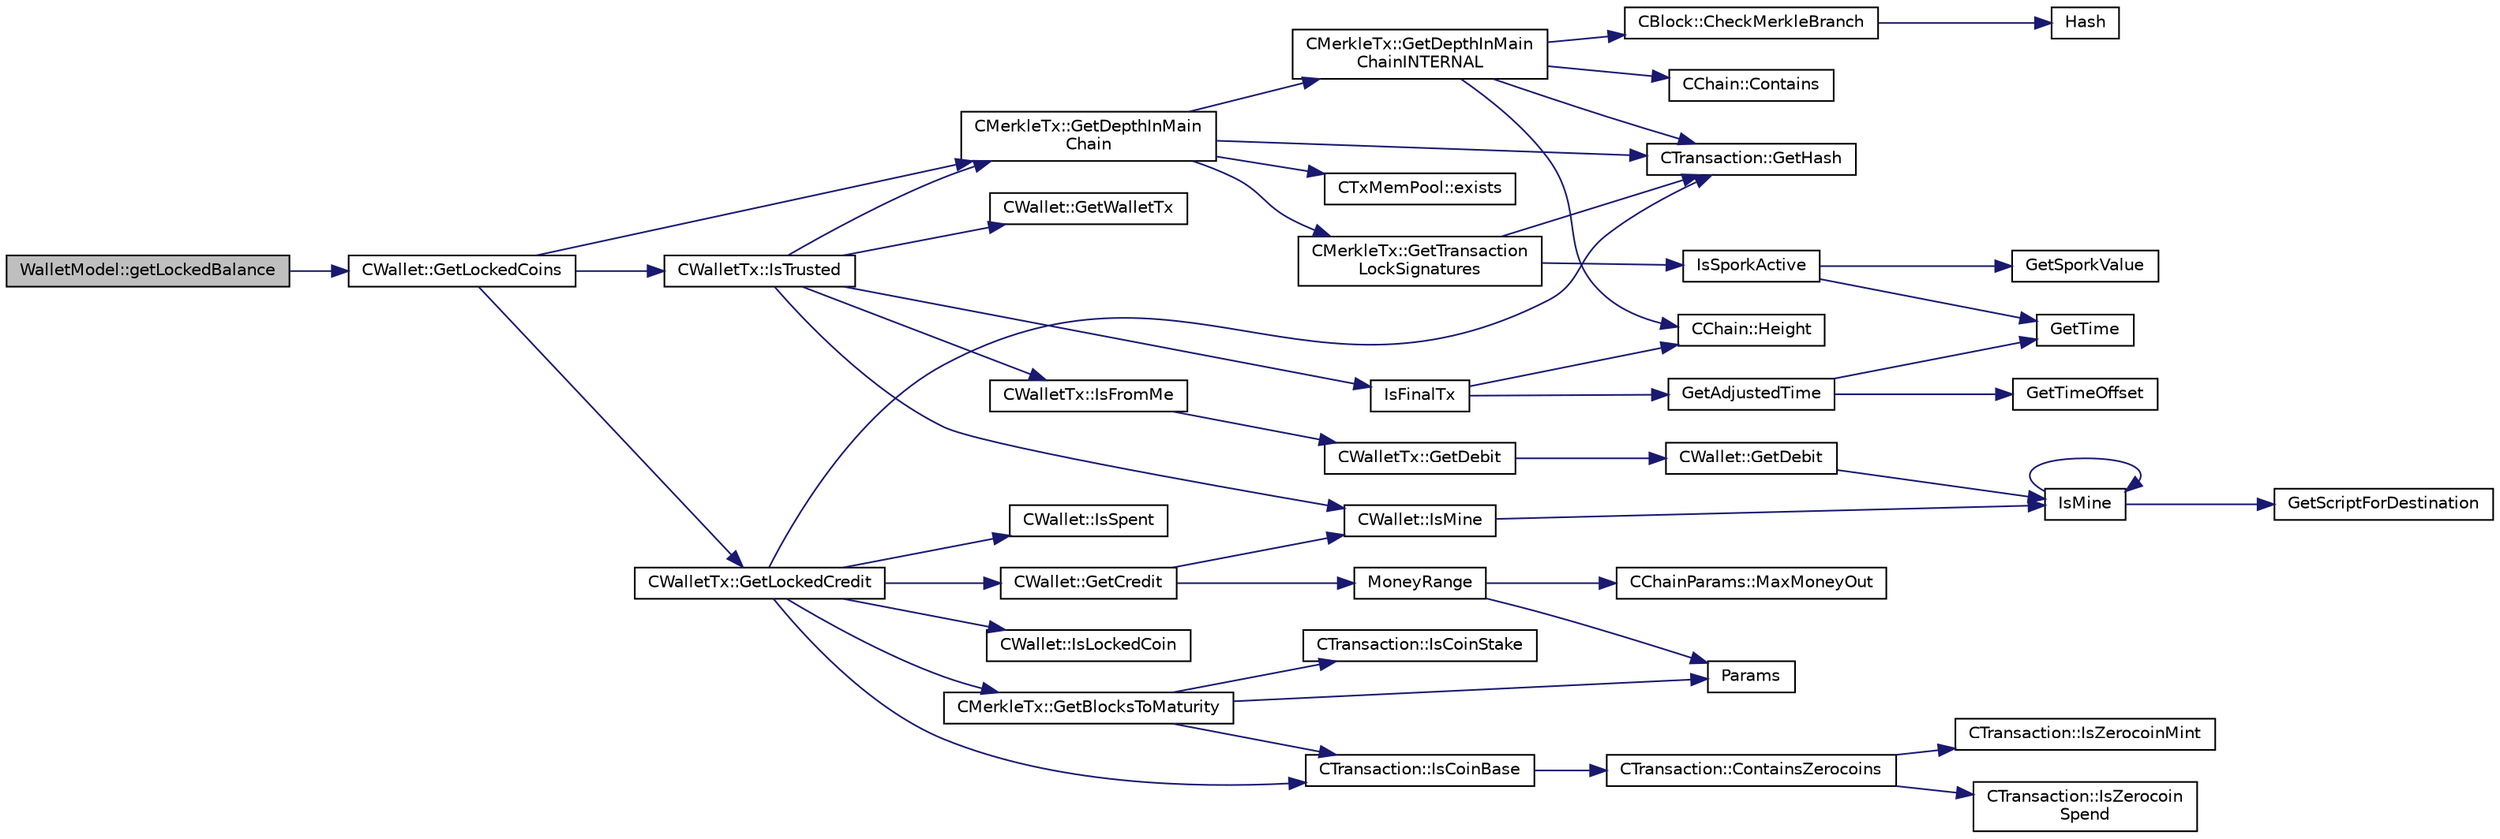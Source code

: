 digraph "WalletModel::getLockedBalance"
{
  edge [fontname="Helvetica",fontsize="10",labelfontname="Helvetica",labelfontsize="10"];
  node [fontname="Helvetica",fontsize="10",shape=record];
  rankdir="LR";
  Node423 [label="WalletModel::getLockedBalance",height=0.2,width=0.4,color="black", fillcolor="grey75", style="filled", fontcolor="black"];
  Node423 -> Node424 [color="midnightblue",fontsize="10",style="solid",fontname="Helvetica"];
  Node424 [label="CWallet::GetLockedCoins",height=0.2,width=0.4,color="black", fillcolor="white", style="filled",URL="$group___actions.html#ga6e44b124ff5bb788fc9f54bb9a557a87"];
  Node424 -> Node425 [color="midnightblue",fontsize="10",style="solid",fontname="Helvetica"];
  Node425 [label="CWalletTx::IsTrusted",height=0.2,width=0.4,color="black", fillcolor="white", style="filled",URL="$class_c_wallet_tx.html#a71efb0d5b5def8ae00a1d74b8741bfcb"];
  Node425 -> Node426 [color="midnightblue",fontsize="10",style="solid",fontname="Helvetica"];
  Node426 [label="IsFinalTx",height=0.2,width=0.4,color="black", fillcolor="white", style="filled",URL="$main_8cpp.html#adc332cd7ac94e639bb4239618341be19"];
  Node426 -> Node427 [color="midnightblue",fontsize="10",style="solid",fontname="Helvetica"];
  Node427 [label="CChain::Height",height=0.2,width=0.4,color="black", fillcolor="white", style="filled",URL="$class_c_chain.html#ad4758bc8872ce065a9579f77c3171d40",tooltip="Return the maximal height in the chain. "];
  Node426 -> Node428 [color="midnightblue",fontsize="10",style="solid",fontname="Helvetica"];
  Node428 [label="GetAdjustedTime",height=0.2,width=0.4,color="black", fillcolor="white", style="filled",URL="$timedata_8cpp.html#a09f81b9c7650f898cf3cf305b87547e6"];
  Node428 -> Node429 [color="midnightblue",fontsize="10",style="solid",fontname="Helvetica"];
  Node429 [label="GetTime",height=0.2,width=0.4,color="black", fillcolor="white", style="filled",URL="$utiltime_8cpp.html#a46fac5fba8ba905b5f9acb364f5d8c6f",tooltip="For unit testing. "];
  Node428 -> Node430 [color="midnightblue",fontsize="10",style="solid",fontname="Helvetica"];
  Node430 [label="GetTimeOffset",height=0.2,width=0.4,color="black", fillcolor="white", style="filled",URL="$timedata_8cpp.html#a50ca5344c75631267633f15cfe5e983e",tooltip="\"Never go to sea with two chronometers; take one or three.\" Our three time sources are: ..."];
  Node425 -> Node431 [color="midnightblue",fontsize="10",style="solid",fontname="Helvetica"];
  Node431 [label="CMerkleTx::GetDepthInMain\lChain",height=0.2,width=0.4,color="black", fillcolor="white", style="filled",URL="$class_c_merkle_tx.html#a5bf3a355593ecce5799de92d013149b1",tooltip="Return depth of transaction in blockchain: -1 : not in blockchain, and not in memory pool (conflicted..."];
  Node431 -> Node432 [color="midnightblue",fontsize="10",style="solid",fontname="Helvetica"];
  Node432 [label="CMerkleTx::GetDepthInMain\lChainINTERNAL",height=0.2,width=0.4,color="black", fillcolor="white", style="filled",URL="$class_c_merkle_tx.html#ada4285bcdc83c90dc5829d9902b1271c"];
  Node432 -> Node433 [color="midnightblue",fontsize="10",style="solid",fontname="Helvetica"];
  Node433 [label="CChain::Contains",height=0.2,width=0.4,color="black", fillcolor="white", style="filled",URL="$class_c_chain.html#af1786dc229c215dea7f727c11df2c8dc",tooltip="Efficiently check whether a block is present in this chain. "];
  Node432 -> Node434 [color="midnightblue",fontsize="10",style="solid",fontname="Helvetica"];
  Node434 [label="CBlock::CheckMerkleBranch",height=0.2,width=0.4,color="black", fillcolor="white", style="filled",URL="$class_c_block.html#a81684cf96f6fb6731c869865b80d1ccd"];
  Node434 -> Node435 [color="midnightblue",fontsize="10",style="solid",fontname="Helvetica"];
  Node435 [label="Hash",height=0.2,width=0.4,color="black", fillcolor="white", style="filled",URL="$hash_8h.html#a12c5e981d7f5f2850027fd5e932eff61",tooltip="Compute the 256-bit hash of a std::string. "];
  Node432 -> Node436 [color="midnightblue",fontsize="10",style="solid",fontname="Helvetica"];
  Node436 [label="CTransaction::GetHash",height=0.2,width=0.4,color="black", fillcolor="white", style="filled",URL="$class_c_transaction.html#a7efd1379de830341417c0bfa23a149aa"];
  Node432 -> Node427 [color="midnightblue",fontsize="10",style="solid",fontname="Helvetica"];
  Node431 -> Node437 [color="midnightblue",fontsize="10",style="solid",fontname="Helvetica"];
  Node437 [label="CTxMemPool::exists",height=0.2,width=0.4,color="black", fillcolor="white", style="filled",URL="$class_c_tx_mem_pool.html#adba06e79be4a1a092dd2db8290733be7"];
  Node431 -> Node436 [color="midnightblue",fontsize="10",style="solid",fontname="Helvetica"];
  Node431 -> Node438 [color="midnightblue",fontsize="10",style="solid",fontname="Helvetica"];
  Node438 [label="CMerkleTx::GetTransaction\lLockSignatures",height=0.2,width=0.4,color="black", fillcolor="white", style="filled",URL="$class_c_merkle_tx.html#a29ab20d0785095dba254ca1050ba6989"];
  Node438 -> Node439 [color="midnightblue",fontsize="10",style="solid",fontname="Helvetica"];
  Node439 [label="IsSporkActive",height=0.2,width=0.4,color="black", fillcolor="white", style="filled",URL="$spork_8cpp.html#a3305663176e21e81c80dc951a7f8ea5e"];
  Node439 -> Node440 [color="midnightblue",fontsize="10",style="solid",fontname="Helvetica"];
  Node440 [label="GetSporkValue",height=0.2,width=0.4,color="black", fillcolor="white", style="filled",URL="$spork_8cpp.html#a7125c44e1c9a54dc7c28556b3fb24a8f"];
  Node439 -> Node429 [color="midnightblue",fontsize="10",style="solid",fontname="Helvetica"];
  Node438 -> Node436 [color="midnightblue",fontsize="10",style="solid",fontname="Helvetica"];
  Node425 -> Node441 [color="midnightblue",fontsize="10",style="solid",fontname="Helvetica"];
  Node441 [label="CWalletTx::IsFromMe",height=0.2,width=0.4,color="black", fillcolor="white", style="filled",URL="$class_c_wallet_tx.html#a4b4fdec025af8171852c3eece1c2508f"];
  Node441 -> Node442 [color="midnightblue",fontsize="10",style="solid",fontname="Helvetica"];
  Node442 [label="CWalletTx::GetDebit",height=0.2,width=0.4,color="black", fillcolor="white", style="filled",URL="$class_c_wallet_tx.html#a7757c17a323e5f6f75c92acb398d3568",tooltip="filter decides which addresses will count towards the debit "];
  Node442 -> Node443 [color="midnightblue",fontsize="10",style="solid",fontname="Helvetica"];
  Node443 [label="CWallet::GetDebit",height=0.2,width=0.4,color="black", fillcolor="white", style="filled",URL="$group__map_wallet.html#ga5ab4855aac6f4b335421944403e44d6d"];
  Node443 -> Node444 [color="midnightblue",fontsize="10",style="solid",fontname="Helvetica"];
  Node444 [label="IsMine",height=0.2,width=0.4,color="black", fillcolor="white", style="filled",URL="$wallet__ismine_8cpp.html#adc59cf67d903c1ba1ef225561b85bfce"];
  Node444 -> Node445 [color="midnightblue",fontsize="10",style="solid",fontname="Helvetica"];
  Node445 [label="GetScriptForDestination",height=0.2,width=0.4,color="black", fillcolor="white", style="filled",URL="$standard_8cpp.html#ae40f28d3b46c21033f6ee1f1200d0321"];
  Node444 -> Node444 [color="midnightblue",fontsize="10",style="solid",fontname="Helvetica"];
  Node425 -> Node446 [color="midnightblue",fontsize="10",style="solid",fontname="Helvetica"];
  Node446 [label="CWallet::GetWalletTx",height=0.2,width=0.4,color="black", fillcolor="white", style="filled",URL="$group__map_wallet.html#gac496716bb889a5934fa27398aeb2330a"];
  Node425 -> Node447 [color="midnightblue",fontsize="10",style="solid",fontname="Helvetica"];
  Node447 [label="CWallet::IsMine",height=0.2,width=0.4,color="black", fillcolor="white", style="filled",URL="$group__map_wallet.html#ga4eada57edc1c443564b8cc9b853d955c"];
  Node447 -> Node444 [color="midnightblue",fontsize="10",style="solid",fontname="Helvetica"];
  Node424 -> Node431 [color="midnightblue",fontsize="10",style="solid",fontname="Helvetica"];
  Node424 -> Node448 [color="midnightblue",fontsize="10",style="solid",fontname="Helvetica"];
  Node448 [label="CWalletTx::GetLockedCredit",height=0.2,width=0.4,color="black", fillcolor="white", style="filled",URL="$class_c_wallet_tx.html#a910d8a59331797413b3ae71e879249c2"];
  Node448 -> Node449 [color="midnightblue",fontsize="10",style="solid",fontname="Helvetica"];
  Node449 [label="CTransaction::IsCoinBase",height=0.2,width=0.4,color="black", fillcolor="white", style="filled",URL="$class_c_transaction.html#a96256e8ac1bf79ad9c057e48c41132dd"];
  Node449 -> Node450 [color="midnightblue",fontsize="10",style="solid",fontname="Helvetica"];
  Node450 [label="CTransaction::ContainsZerocoins",height=0.2,width=0.4,color="black", fillcolor="white", style="filled",URL="$class_c_transaction.html#a613051e8e5651a7500cb455f37dd1116"];
  Node450 -> Node451 [color="midnightblue",fontsize="10",style="solid",fontname="Helvetica"];
  Node451 [label="CTransaction::IsZerocoin\lSpend",height=0.2,width=0.4,color="black", fillcolor="white", style="filled",URL="$class_c_transaction.html#a4cda5603795c5f9179d4c8bd43f809cd"];
  Node450 -> Node452 [color="midnightblue",fontsize="10",style="solid",fontname="Helvetica"];
  Node452 [label="CTransaction::IsZerocoinMint",height=0.2,width=0.4,color="black", fillcolor="white", style="filled",URL="$class_c_transaction.html#ab91efb1c2312e6feeecfbbfff11abbb1"];
  Node448 -> Node453 [color="midnightblue",fontsize="10",style="solid",fontname="Helvetica"];
  Node453 [label="CMerkleTx::GetBlocksToMaturity",height=0.2,width=0.4,color="black", fillcolor="white", style="filled",URL="$class_c_merkle_tx.html#a69ebd437f7b44169659c3527fe73b6ab"];
  Node453 -> Node449 [color="midnightblue",fontsize="10",style="solid",fontname="Helvetica"];
  Node453 -> Node454 [color="midnightblue",fontsize="10",style="solid",fontname="Helvetica"];
  Node454 [label="CTransaction::IsCoinStake",height=0.2,width=0.4,color="black", fillcolor="white", style="filled",URL="$class_c_transaction.html#ace4278a41a296d40dcf5fb2b9cf007ec"];
  Node453 -> Node455 [color="midnightblue",fontsize="10",style="solid",fontname="Helvetica"];
  Node455 [label="Params",height=0.2,width=0.4,color="black", fillcolor="white", style="filled",URL="$chainparams_8cpp.html#ace5c5b706d71a324a417dd2db394fd4a",tooltip="Return the currently selected parameters. "];
  Node448 -> Node436 [color="midnightblue",fontsize="10",style="solid",fontname="Helvetica"];
  Node448 -> Node456 [color="midnightblue",fontsize="10",style="solid",fontname="Helvetica"];
  Node456 [label="CWallet::IsSpent",height=0.2,width=0.4,color="black", fillcolor="white", style="filled",URL="$group__map_wallet.html#ga6adcf1c224ed3c3fe4b0b19f6fca75d8",tooltip="Outpoint is spent if any non-conflicted transaction spends it: "];
  Node448 -> Node457 [color="midnightblue",fontsize="10",style="solid",fontname="Helvetica"];
  Node457 [label="CWallet::IsLockedCoin",height=0.2,width=0.4,color="black", fillcolor="white", style="filled",URL="$group___actions.html#ga58abc6e61537f10bfb9429587ed29074"];
  Node448 -> Node458 [color="midnightblue",fontsize="10",style="solid",fontname="Helvetica"];
  Node458 [label="CWallet::GetCredit",height=0.2,width=0.4,color="black", fillcolor="white", style="filled",URL="$class_c_wallet.html#aa60b69c7d4ea6063ed83b13d7c6fe695"];
  Node458 -> Node459 [color="midnightblue",fontsize="10",style="solid",fontname="Helvetica"];
  Node459 [label="MoneyRange",height=0.2,width=0.4,color="black", fillcolor="white", style="filled",URL="$main_8cpp.html#a0529385ca34689843ef65d844a67c945"];
  Node459 -> Node455 [color="midnightblue",fontsize="10",style="solid",fontname="Helvetica"];
  Node459 -> Node460 [color="midnightblue",fontsize="10",style="solid",fontname="Helvetica"];
  Node460 [label="CChainParams::MaxMoneyOut",height=0.2,width=0.4,color="black", fillcolor="white", style="filled",URL="$class_c_chain_params.html#a82190f02d83daee6823362e3c25848d0"];
  Node458 -> Node447 [color="midnightblue",fontsize="10",style="solid",fontname="Helvetica"];
}
